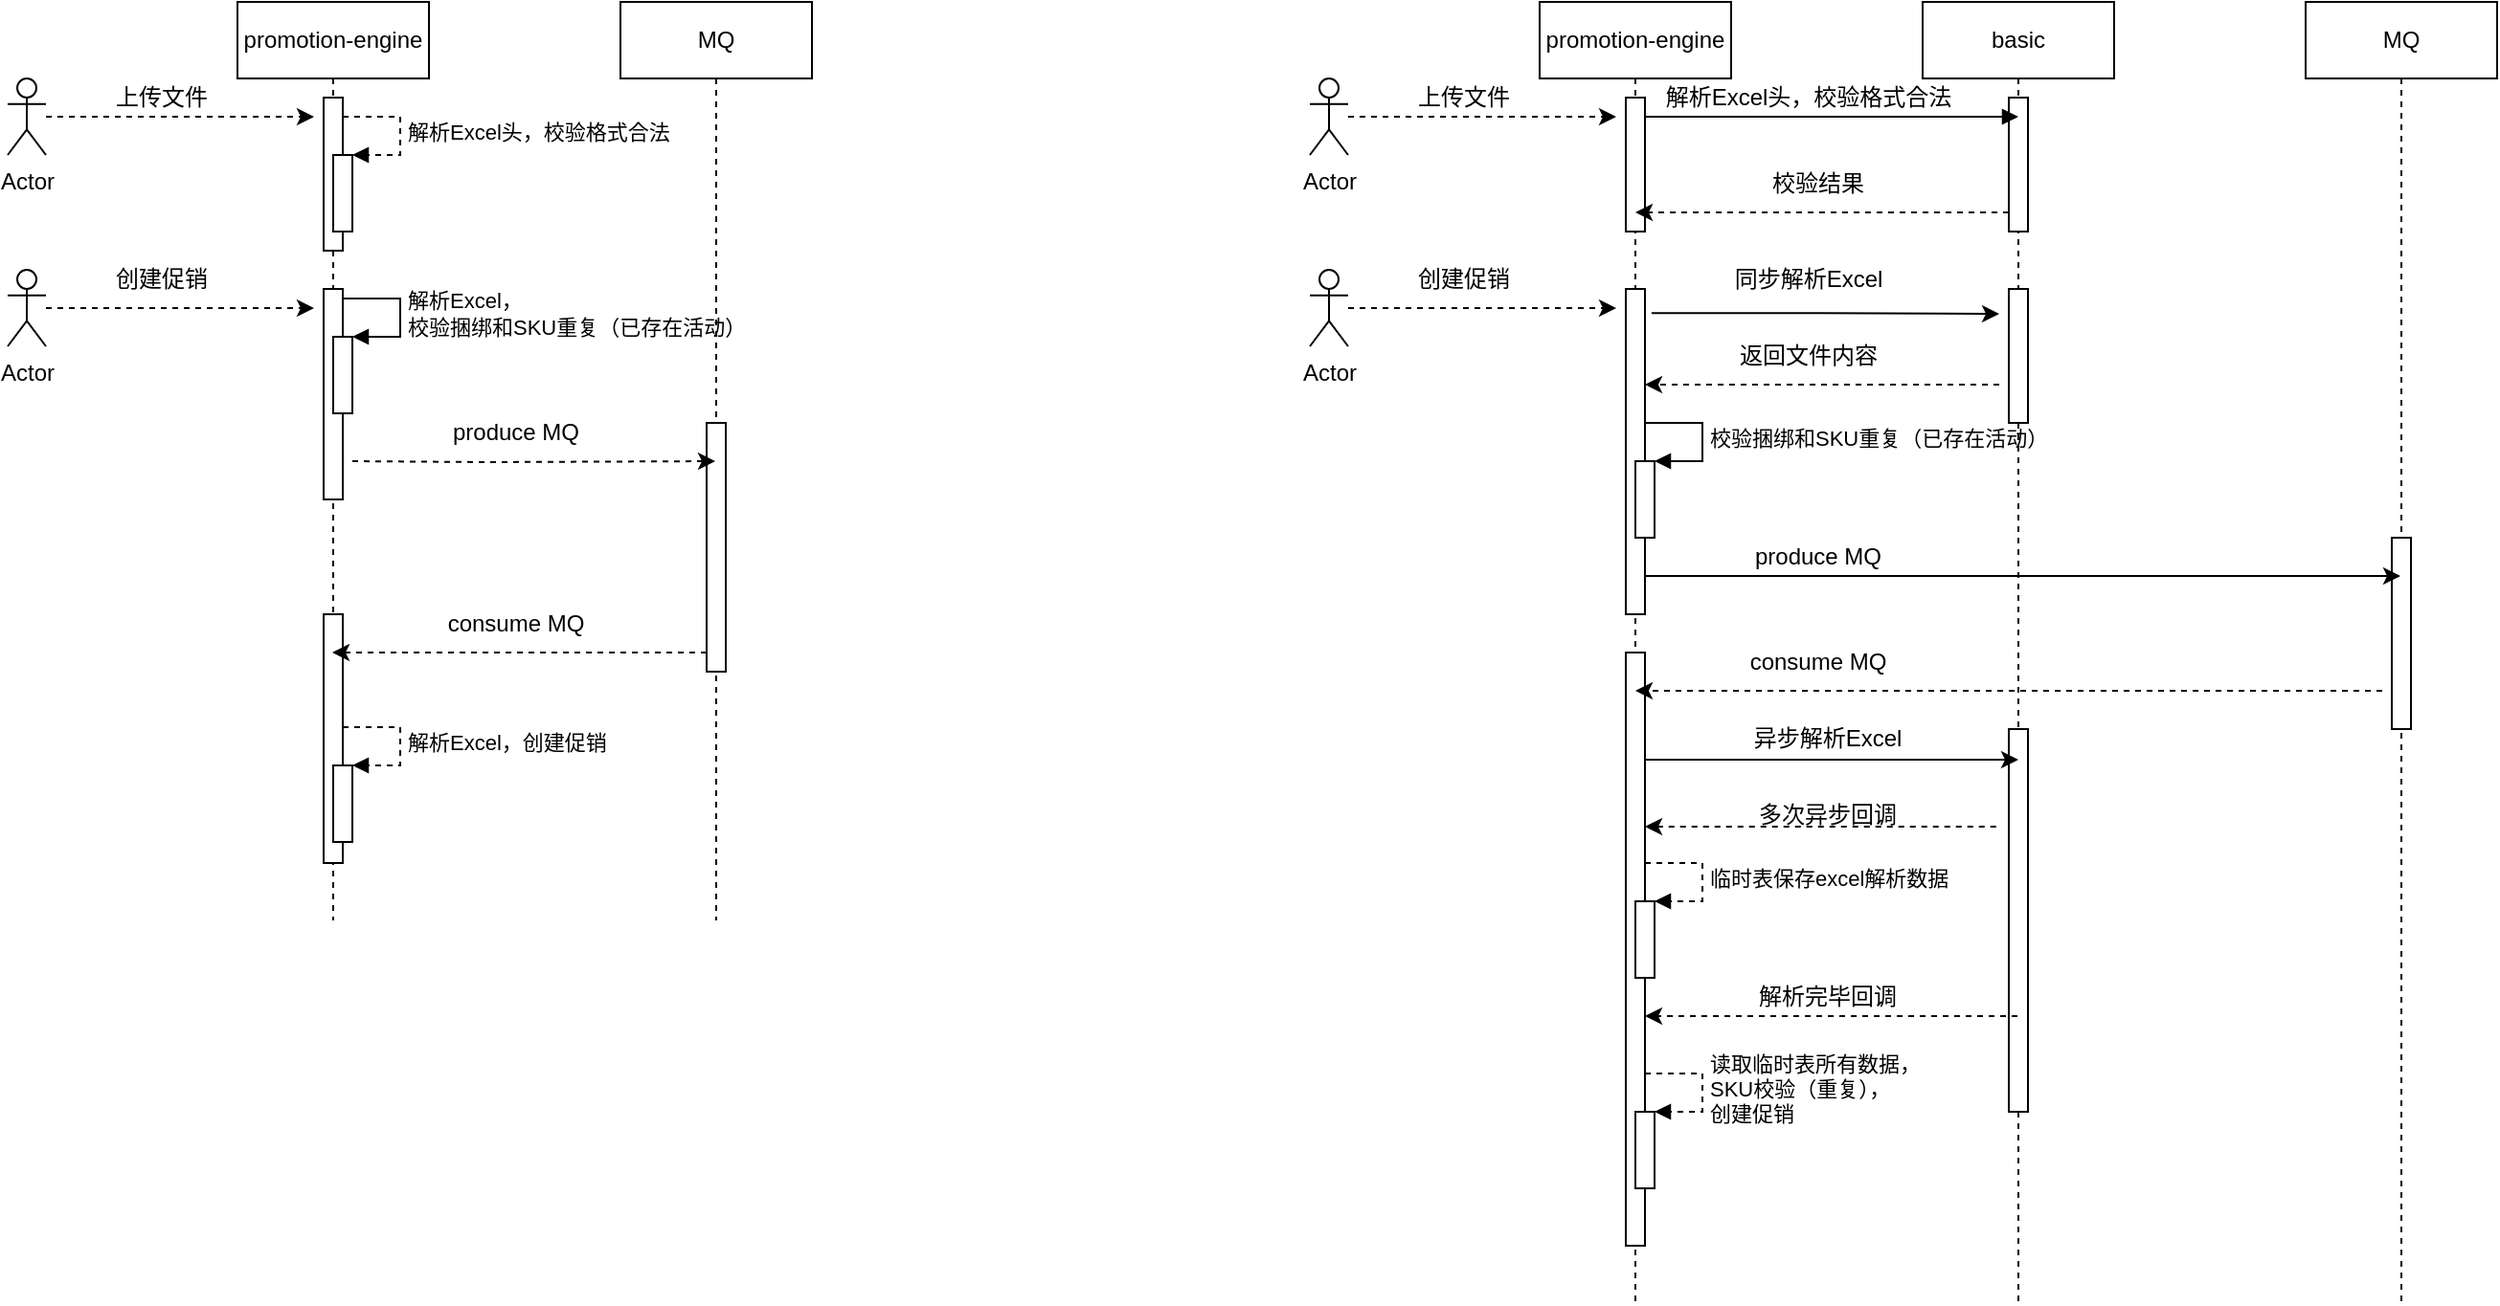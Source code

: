 <mxfile version="20.8.5" type="github">
  <diagram id="daWr7Y4OFURx9f-IC2Lk" name="第 1 页">
    <mxGraphModel dx="1830" dy="636" grid="1" gridSize="10" guides="1" tooltips="1" connect="1" arrows="1" fold="1" page="1" pageScale="1" pageWidth="827" pageHeight="1169" math="0" shadow="0">
      <root>
        <mxCell id="0" />
        <mxCell id="1" parent="0" />
        <mxCell id="nyJuiaISvNmFmO7uwHaw-2" value="promotion-engine" style="shape=umlLifeline;perimeter=lifelinePerimeter;whiteSpace=wrap;html=1;container=1;collapsible=0;recursiveResize=0;outlineConnect=0;" vertex="1" parent="1">
          <mxGeometry x="80" y="160" width="100" height="480" as="geometry" />
        </mxCell>
        <mxCell id="nyJuiaISvNmFmO7uwHaw-8" value="" style="html=1;points=[];perimeter=orthogonalPerimeter;" vertex="1" parent="nyJuiaISvNmFmO7uwHaw-2">
          <mxGeometry x="45" y="320" width="10" height="130" as="geometry" />
        </mxCell>
        <mxCell id="nyJuiaISvNmFmO7uwHaw-15" value="" style="html=1;points=[];perimeter=orthogonalPerimeter;" vertex="1" parent="nyJuiaISvNmFmO7uwHaw-2">
          <mxGeometry x="50" y="399" width="10" height="40" as="geometry" />
        </mxCell>
        <mxCell id="nyJuiaISvNmFmO7uwHaw-16" value="解析Excel，创建促销" style="edgeStyle=orthogonalEdgeStyle;html=1;align=left;spacingLeft=2;endArrow=block;rounded=0;entryX=1;entryY=0;dashed=1;" edge="1" target="nyJuiaISvNmFmO7uwHaw-15" parent="nyJuiaISvNmFmO7uwHaw-2">
          <mxGeometry relative="1" as="geometry">
            <mxPoint x="55" y="379" as="sourcePoint" />
            <Array as="points">
              <mxPoint x="85" y="379" />
            </Array>
          </mxGeometry>
        </mxCell>
        <mxCell id="nyJuiaISvNmFmO7uwHaw-18" value="" style="html=1;points=[];perimeter=orthogonalPerimeter;" vertex="1" parent="nyJuiaISvNmFmO7uwHaw-2">
          <mxGeometry x="45" y="50" width="10" height="80" as="geometry" />
        </mxCell>
        <mxCell id="nyJuiaISvNmFmO7uwHaw-21" value="" style="html=1;points=[];perimeter=orthogonalPerimeter;" vertex="1" parent="nyJuiaISvNmFmO7uwHaw-2">
          <mxGeometry x="50" y="80" width="10" height="40" as="geometry" />
        </mxCell>
        <mxCell id="nyJuiaISvNmFmO7uwHaw-22" value="解析Excel头，校验格式合法" style="edgeStyle=orthogonalEdgeStyle;html=1;align=left;spacingLeft=2;endArrow=block;rounded=0;entryX=1;entryY=0;dashed=1;" edge="1" parent="nyJuiaISvNmFmO7uwHaw-2" target="nyJuiaISvNmFmO7uwHaw-21">
          <mxGeometry relative="1" as="geometry">
            <mxPoint x="55" y="60" as="sourcePoint" />
            <Array as="points">
              <mxPoint x="85" y="60" />
            </Array>
          </mxGeometry>
        </mxCell>
        <mxCell id="nyJuiaISvNmFmO7uwHaw-30" value="" style="html=1;points=[];perimeter=orthogonalPerimeter;" vertex="1" parent="nyJuiaISvNmFmO7uwHaw-2">
          <mxGeometry x="45" y="150" width="10" height="110" as="geometry" />
        </mxCell>
        <mxCell id="nyJuiaISvNmFmO7uwHaw-3" value="" style="html=1;points=[];perimeter=orthogonalPerimeter;" vertex="1" parent="nyJuiaISvNmFmO7uwHaw-2">
          <mxGeometry x="50" y="175" width="10" height="40" as="geometry" />
        </mxCell>
        <mxCell id="nyJuiaISvNmFmO7uwHaw-4" value="解析Excel，&lt;br&gt;校验捆绑和SKU重复（已存在活动）" style="edgeStyle=orthogonalEdgeStyle;html=1;align=left;spacingLeft=2;endArrow=block;rounded=0;entryX=1;entryY=0;" edge="1" target="nyJuiaISvNmFmO7uwHaw-3" parent="nyJuiaISvNmFmO7uwHaw-2">
          <mxGeometry relative="1" as="geometry">
            <mxPoint x="55" y="155" as="sourcePoint" />
            <Array as="points">
              <mxPoint x="85" y="155" />
            </Array>
          </mxGeometry>
        </mxCell>
        <mxCell id="nyJuiaISvNmFmO7uwHaw-7" value="MQ" style="shape=umlLifeline;perimeter=lifelinePerimeter;whiteSpace=wrap;html=1;container=1;collapsible=0;recursiveResize=0;outlineConnect=0;" vertex="1" parent="1">
          <mxGeometry x="280" y="160" width="100" height="480" as="geometry" />
        </mxCell>
        <mxCell id="nyJuiaISvNmFmO7uwHaw-9" value="" style="html=1;points=[];perimeter=orthogonalPerimeter;" vertex="1" parent="nyJuiaISvNmFmO7uwHaw-7">
          <mxGeometry x="45" y="220" width="10" height="130" as="geometry" />
        </mxCell>
        <mxCell id="nyJuiaISvNmFmO7uwHaw-10" style="edgeStyle=orthogonalEdgeStyle;rounded=0;orthogonalLoop=1;jettySize=auto;html=1;dashed=1;" edge="1" parent="1" target="nyJuiaISvNmFmO7uwHaw-7">
          <mxGeometry relative="1" as="geometry">
            <mxPoint x="140" y="400" as="sourcePoint" />
            <mxPoint x="310" y="380" as="targetPoint" />
            <Array as="points" />
          </mxGeometry>
        </mxCell>
        <mxCell id="nyJuiaISvNmFmO7uwHaw-11" value="produce MQ" style="text;html=1;align=center;verticalAlign=middle;resizable=0;points=[];autosize=1;strokeColor=none;fillColor=none;" vertex="1" parent="1">
          <mxGeometry x="180" y="370" width="90" height="30" as="geometry" />
        </mxCell>
        <mxCell id="nyJuiaISvNmFmO7uwHaw-13" style="edgeStyle=orthogonalEdgeStyle;rounded=0;orthogonalLoop=1;jettySize=auto;html=1;dashed=1;" edge="1" parent="1" source="nyJuiaISvNmFmO7uwHaw-9">
          <mxGeometry relative="1" as="geometry">
            <mxPoint x="129.5" y="500" as="targetPoint" />
            <Array as="points">
              <mxPoint x="310" y="500" />
              <mxPoint x="310" y="500" />
            </Array>
          </mxGeometry>
        </mxCell>
        <mxCell id="nyJuiaISvNmFmO7uwHaw-14" value="consume&amp;nbsp;MQ" style="text;html=1;align=center;verticalAlign=middle;resizable=0;points=[];autosize=1;strokeColor=none;fillColor=none;" vertex="1" parent="1">
          <mxGeometry x="180" y="470" width="90" height="30" as="geometry" />
        </mxCell>
        <mxCell id="nyJuiaISvNmFmO7uwHaw-19" style="edgeStyle=orthogonalEdgeStyle;rounded=0;orthogonalLoop=1;jettySize=auto;html=1;dashed=1;" edge="1" parent="1" source="nyJuiaISvNmFmO7uwHaw-17">
          <mxGeometry relative="1" as="geometry">
            <mxPoint x="120" y="220" as="targetPoint" />
          </mxGeometry>
        </mxCell>
        <mxCell id="nyJuiaISvNmFmO7uwHaw-17" value="Actor" style="shape=umlActor;verticalLabelPosition=bottom;verticalAlign=top;html=1;" vertex="1" parent="1">
          <mxGeometry x="-40" y="200" width="20" height="40" as="geometry" />
        </mxCell>
        <mxCell id="nyJuiaISvNmFmO7uwHaw-23" value="上传文件" style="text;html=1;align=center;verticalAlign=middle;resizable=0;points=[];autosize=1;strokeColor=none;fillColor=none;" vertex="1" parent="1">
          <mxGeometry x="5" y="195" width="70" height="30" as="geometry" />
        </mxCell>
        <mxCell id="nyJuiaISvNmFmO7uwHaw-27" style="edgeStyle=orthogonalEdgeStyle;rounded=0;orthogonalLoop=1;jettySize=auto;html=1;dashed=1;" edge="1" parent="1" source="nyJuiaISvNmFmO7uwHaw-28">
          <mxGeometry relative="1" as="geometry">
            <mxPoint x="120" y="320" as="targetPoint" />
          </mxGeometry>
        </mxCell>
        <mxCell id="nyJuiaISvNmFmO7uwHaw-28" value="Actor" style="shape=umlActor;verticalLabelPosition=bottom;verticalAlign=top;html=1;" vertex="1" parent="1">
          <mxGeometry x="-40" y="300" width="20" height="40" as="geometry" />
        </mxCell>
        <mxCell id="nyJuiaISvNmFmO7uwHaw-29" value="创建促销" style="text;html=1;align=center;verticalAlign=middle;resizable=0;points=[];autosize=1;strokeColor=none;fillColor=none;" vertex="1" parent="1">
          <mxGeometry x="5" y="290" width="70" height="30" as="geometry" />
        </mxCell>
        <mxCell id="nyJuiaISvNmFmO7uwHaw-54" value="promotion-engine" style="shape=umlLifeline;perimeter=lifelinePerimeter;whiteSpace=wrap;html=1;container=1;collapsible=0;recursiveResize=0;outlineConnect=0;" vertex="1" parent="1">
          <mxGeometry x="760" y="160" width="100" height="680" as="geometry" />
        </mxCell>
        <mxCell id="nyJuiaISvNmFmO7uwHaw-55" value="" style="html=1;points=[];perimeter=orthogonalPerimeter;" vertex="1" parent="nyJuiaISvNmFmO7uwHaw-54">
          <mxGeometry x="45" y="340" width="10" height="310" as="geometry" />
        </mxCell>
        <mxCell id="nyJuiaISvNmFmO7uwHaw-56" value="" style="html=1;points=[];perimeter=orthogonalPerimeter;" vertex="1" parent="nyJuiaISvNmFmO7uwHaw-54">
          <mxGeometry x="50" y="470" width="10" height="40" as="geometry" />
        </mxCell>
        <mxCell id="nyJuiaISvNmFmO7uwHaw-57" value="临时表保存excel解析数据" style="edgeStyle=orthogonalEdgeStyle;html=1;align=left;spacingLeft=2;endArrow=block;rounded=0;entryX=1;entryY=0;dashed=1;" edge="1" parent="nyJuiaISvNmFmO7uwHaw-54" target="nyJuiaISvNmFmO7uwHaw-56">
          <mxGeometry x="0.013" relative="1" as="geometry">
            <mxPoint x="55" y="450" as="sourcePoint" />
            <Array as="points">
              <mxPoint x="85" y="450" />
            </Array>
            <mxPoint as="offset" />
          </mxGeometry>
        </mxCell>
        <mxCell id="nyJuiaISvNmFmO7uwHaw-58" value="" style="html=1;points=[];perimeter=orthogonalPerimeter;" vertex="1" parent="nyJuiaISvNmFmO7uwHaw-54">
          <mxGeometry x="45" y="50" width="10" height="70" as="geometry" />
        </mxCell>
        <mxCell id="nyJuiaISvNmFmO7uwHaw-61" value="" style="html=1;points=[];perimeter=orthogonalPerimeter;" vertex="1" parent="nyJuiaISvNmFmO7uwHaw-54">
          <mxGeometry x="45" y="150" width="10" height="170" as="geometry" />
        </mxCell>
        <mxCell id="nyJuiaISvNmFmO7uwHaw-62" value="" style="html=1;points=[];perimeter=orthogonalPerimeter;" vertex="1" parent="nyJuiaISvNmFmO7uwHaw-54">
          <mxGeometry x="50" y="240" width="10" height="40" as="geometry" />
        </mxCell>
        <mxCell id="nyJuiaISvNmFmO7uwHaw-63" value="校验捆绑和SKU重复（已存在活动）" style="edgeStyle=orthogonalEdgeStyle;html=1;align=left;spacingLeft=2;endArrow=block;rounded=0;entryX=1;entryY=0;" edge="1" parent="nyJuiaISvNmFmO7uwHaw-54" target="nyJuiaISvNmFmO7uwHaw-62">
          <mxGeometry relative="1" as="geometry">
            <mxPoint x="55" y="220" as="sourcePoint" />
            <Array as="points">
              <mxPoint x="85" y="220" />
            </Array>
          </mxGeometry>
        </mxCell>
        <mxCell id="nyJuiaISvNmFmO7uwHaw-103" value="" style="html=1;points=[];perimeter=orthogonalPerimeter;" vertex="1" parent="nyJuiaISvNmFmO7uwHaw-54">
          <mxGeometry x="50" y="580" width="10" height="40" as="geometry" />
        </mxCell>
        <mxCell id="nyJuiaISvNmFmO7uwHaw-104" value="读取临时表所有数据，&lt;br&gt;SKU校验（重复），&lt;br&gt;创建促销" style="edgeStyle=orthogonalEdgeStyle;html=1;align=left;spacingLeft=2;endArrow=block;rounded=0;entryX=1;entryY=0;dashed=1;" edge="1" parent="nyJuiaISvNmFmO7uwHaw-54" target="nyJuiaISvNmFmO7uwHaw-103">
          <mxGeometry relative="1" as="geometry">
            <mxPoint x="55" y="560" as="sourcePoint" />
            <Array as="points">
              <mxPoint x="85" y="560" />
            </Array>
          </mxGeometry>
        </mxCell>
        <mxCell id="nyJuiaISvNmFmO7uwHaw-64" value="basic" style="shape=umlLifeline;perimeter=lifelinePerimeter;whiteSpace=wrap;html=1;container=1;collapsible=0;recursiveResize=0;outlineConnect=0;" vertex="1" parent="1">
          <mxGeometry x="960" y="160" width="100" height="680" as="geometry" />
        </mxCell>
        <mxCell id="nyJuiaISvNmFmO7uwHaw-65" value="" style="html=1;points=[];perimeter=orthogonalPerimeter;" vertex="1" parent="nyJuiaISvNmFmO7uwHaw-64">
          <mxGeometry x="45" y="150" width="10" height="70" as="geometry" />
        </mxCell>
        <mxCell id="nyJuiaISvNmFmO7uwHaw-76" value="" style="html=1;points=[];perimeter=orthogonalPerimeter;" vertex="1" parent="nyJuiaISvNmFmO7uwHaw-64">
          <mxGeometry x="45" y="50" width="10" height="70" as="geometry" />
        </mxCell>
        <mxCell id="nyJuiaISvNmFmO7uwHaw-93" value="" style="html=1;points=[];perimeter=orthogonalPerimeter;" vertex="1" parent="nyJuiaISvNmFmO7uwHaw-64">
          <mxGeometry x="45" y="380" width="10" height="200" as="geometry" />
        </mxCell>
        <mxCell id="nyJuiaISvNmFmO7uwHaw-70" style="edgeStyle=orthogonalEdgeStyle;rounded=0;orthogonalLoop=1;jettySize=auto;html=1;dashed=1;" edge="1" parent="1" source="nyJuiaISvNmFmO7uwHaw-71">
          <mxGeometry relative="1" as="geometry">
            <mxPoint x="800" y="220" as="targetPoint" />
          </mxGeometry>
        </mxCell>
        <mxCell id="nyJuiaISvNmFmO7uwHaw-71" value="Actor" style="shape=umlActor;verticalLabelPosition=bottom;verticalAlign=top;html=1;" vertex="1" parent="1">
          <mxGeometry x="640" y="200" width="20" height="40" as="geometry" />
        </mxCell>
        <mxCell id="nyJuiaISvNmFmO7uwHaw-72" value="上传文件" style="text;html=1;align=center;verticalAlign=middle;resizable=0;points=[];autosize=1;strokeColor=none;fillColor=none;" vertex="1" parent="1">
          <mxGeometry x="685" y="195" width="70" height="30" as="geometry" />
        </mxCell>
        <mxCell id="nyJuiaISvNmFmO7uwHaw-73" style="edgeStyle=orthogonalEdgeStyle;rounded=0;orthogonalLoop=1;jettySize=auto;html=1;dashed=1;" edge="1" parent="1" source="nyJuiaISvNmFmO7uwHaw-74">
          <mxGeometry relative="1" as="geometry">
            <mxPoint x="800" y="320" as="targetPoint" />
          </mxGeometry>
        </mxCell>
        <mxCell id="nyJuiaISvNmFmO7uwHaw-74" value="Actor" style="shape=umlActor;verticalLabelPosition=bottom;verticalAlign=top;html=1;" vertex="1" parent="1">
          <mxGeometry x="640" y="300" width="20" height="40" as="geometry" />
        </mxCell>
        <mxCell id="nyJuiaISvNmFmO7uwHaw-75" value="创建促销" style="text;html=1;align=center;verticalAlign=middle;resizable=0;points=[];autosize=1;strokeColor=none;fillColor=none;" vertex="1" parent="1">
          <mxGeometry x="685" y="290" width="70" height="30" as="geometry" />
        </mxCell>
        <mxCell id="nyJuiaISvNmFmO7uwHaw-77" value="" style="edgeStyle=orthogonalEdgeStyle;html=1;align=left;spacingLeft=2;endArrow=block;rounded=0;entryX=0.5;entryY=0.125;entryDx=0;entryDy=0;entryPerimeter=0;" edge="1" parent="1">
          <mxGeometry relative="1" as="geometry">
            <mxPoint x="815" y="220" as="sourcePoint" />
            <Array as="points" />
            <mxPoint x="1010" y="220" as="targetPoint" />
          </mxGeometry>
        </mxCell>
        <mxCell id="nyJuiaISvNmFmO7uwHaw-78" style="edgeStyle=orthogonalEdgeStyle;rounded=0;orthogonalLoop=1;jettySize=auto;html=1;entryX=0.5;entryY=0.857;entryDx=0;entryDy=0;entryPerimeter=0;dashed=1;" edge="1" parent="1" source="nyJuiaISvNmFmO7uwHaw-76" target="nyJuiaISvNmFmO7uwHaw-58">
          <mxGeometry relative="1" as="geometry">
            <Array as="points">
              <mxPoint x="990" y="270" />
              <mxPoint x="990" y="270" />
            </Array>
          </mxGeometry>
        </mxCell>
        <mxCell id="nyJuiaISvNmFmO7uwHaw-79" value="解析Excel头，校验格式合法" style="text;html=1;align=center;verticalAlign=middle;resizable=0;points=[];autosize=1;strokeColor=none;fillColor=none;" vertex="1" parent="1">
          <mxGeometry x="815" y="195" width="170" height="30" as="geometry" />
        </mxCell>
        <mxCell id="nyJuiaISvNmFmO7uwHaw-80" value="校验结果" style="text;html=1;align=center;verticalAlign=middle;resizable=0;points=[];autosize=1;strokeColor=none;fillColor=none;" vertex="1" parent="1">
          <mxGeometry x="870" y="240" width="70" height="30" as="geometry" />
        </mxCell>
        <mxCell id="nyJuiaISvNmFmO7uwHaw-82" style="edgeStyle=orthogonalEdgeStyle;rounded=0;orthogonalLoop=1;jettySize=auto;html=1;exitX=1.344;exitY=0.074;exitDx=0;exitDy=0;exitPerimeter=0;" edge="1" parent="1" source="nyJuiaISvNmFmO7uwHaw-61">
          <mxGeometry relative="1" as="geometry">
            <mxPoint x="1000" y="323" as="targetPoint" />
            <Array as="points" />
          </mxGeometry>
        </mxCell>
        <mxCell id="nyJuiaISvNmFmO7uwHaw-83" value="同步解析Excel" style="text;html=1;align=center;verticalAlign=middle;resizable=0;points=[];autosize=1;strokeColor=none;fillColor=none;" vertex="1" parent="1">
          <mxGeometry x="850" y="290" width="100" height="30" as="geometry" />
        </mxCell>
        <mxCell id="nyJuiaISvNmFmO7uwHaw-84" style="edgeStyle=orthogonalEdgeStyle;rounded=0;orthogonalLoop=1;jettySize=auto;html=1;entryX=0.5;entryY=0.857;entryDx=0;entryDy=0;entryPerimeter=0;dashed=1;" edge="1" parent="1">
          <mxGeometry relative="1" as="geometry">
            <mxPoint x="1000" y="360" as="sourcePoint" />
            <mxPoint x="815" y="360" as="targetPoint" />
            <Array as="points">
              <mxPoint x="995" y="360.01" />
              <mxPoint x="995" y="360.01" />
            </Array>
          </mxGeometry>
        </mxCell>
        <mxCell id="nyJuiaISvNmFmO7uwHaw-85" value="返回文件内容" style="text;html=1;align=center;verticalAlign=middle;resizable=0;points=[];autosize=1;strokeColor=none;fillColor=none;" vertex="1" parent="1">
          <mxGeometry x="850" y="330" width="100" height="30" as="geometry" />
        </mxCell>
        <mxCell id="nyJuiaISvNmFmO7uwHaw-86" value="MQ" style="shape=umlLifeline;perimeter=lifelinePerimeter;whiteSpace=wrap;html=1;container=1;collapsible=0;recursiveResize=0;outlineConnect=0;" vertex="1" parent="1">
          <mxGeometry x="1160" y="160" width="100" height="680" as="geometry" />
        </mxCell>
        <mxCell id="nyJuiaISvNmFmO7uwHaw-87" value="" style="html=1;points=[];perimeter=orthogonalPerimeter;" vertex="1" parent="nyJuiaISvNmFmO7uwHaw-86">
          <mxGeometry x="45" y="280" width="10" height="100" as="geometry" />
        </mxCell>
        <mxCell id="nyJuiaISvNmFmO7uwHaw-89" style="edgeStyle=orthogonalEdgeStyle;rounded=0;orthogonalLoop=1;jettySize=auto;html=1;" edge="1" parent="1" source="nyJuiaISvNmFmO7uwHaw-61" target="nyJuiaISvNmFmO7uwHaw-86">
          <mxGeometry relative="1" as="geometry">
            <Array as="points">
              <mxPoint x="1150" y="460" />
              <mxPoint x="1150" y="460" />
            </Array>
          </mxGeometry>
        </mxCell>
        <mxCell id="nyJuiaISvNmFmO7uwHaw-90" value="produce&amp;nbsp;MQ" style="text;html=1;align=center;verticalAlign=middle;resizable=0;points=[];autosize=1;strokeColor=none;fillColor=none;" vertex="1" parent="1">
          <mxGeometry x="860" y="435" width="90" height="30" as="geometry" />
        </mxCell>
        <mxCell id="nyJuiaISvNmFmO7uwHaw-91" style="edgeStyle=orthogonalEdgeStyle;rounded=0;orthogonalLoop=1;jettySize=auto;html=1;dashed=1;" edge="1" parent="1" target="nyJuiaISvNmFmO7uwHaw-54">
          <mxGeometry relative="1" as="geometry">
            <mxPoint x="1200" y="520" as="sourcePoint" />
            <mxPoint x="960" y="510" as="targetPoint" />
            <Array as="points">
              <mxPoint x="930" y="520" />
              <mxPoint x="930" y="520" />
            </Array>
          </mxGeometry>
        </mxCell>
        <mxCell id="nyJuiaISvNmFmO7uwHaw-92" value="consume&amp;nbsp;MQ" style="text;html=1;align=center;verticalAlign=middle;resizable=0;points=[];autosize=1;strokeColor=none;fillColor=none;" vertex="1" parent="1">
          <mxGeometry x="860" y="490" width="90" height="30" as="geometry" />
        </mxCell>
        <mxCell id="nyJuiaISvNmFmO7uwHaw-94" style="edgeStyle=orthogonalEdgeStyle;rounded=0;orthogonalLoop=1;jettySize=auto;html=1;entryX=0.5;entryY=0.286;entryDx=0;entryDy=0;entryPerimeter=0;" edge="1" parent="1">
          <mxGeometry relative="1" as="geometry">
            <mxPoint x="815" y="556" as="sourcePoint" />
            <mxPoint x="1010" y="556.02" as="targetPoint" />
            <Array as="points">
              <mxPoint x="840" y="556" />
              <mxPoint x="840" y="556" />
            </Array>
          </mxGeometry>
        </mxCell>
        <mxCell id="nyJuiaISvNmFmO7uwHaw-95" style="edgeStyle=orthogonalEdgeStyle;rounded=0;orthogonalLoop=1;jettySize=auto;html=1;startArrow=classic;startFill=1;endArrow=none;endFill=0;dashed=1;" edge="1" parent="1">
          <mxGeometry relative="1" as="geometry">
            <mxPoint x="815" y="591" as="sourcePoint" />
            <mxPoint x="1000" y="591" as="targetPoint" />
            <Array as="points">
              <mxPoint x="840" y="591" />
              <mxPoint x="840" y="591" />
            </Array>
          </mxGeometry>
        </mxCell>
        <mxCell id="nyJuiaISvNmFmO7uwHaw-96" value="异步解析Excel" style="text;html=1;align=center;verticalAlign=middle;resizable=0;points=[];autosize=1;strokeColor=none;fillColor=none;" vertex="1" parent="1">
          <mxGeometry x="860" y="530" width="100" height="30" as="geometry" />
        </mxCell>
        <mxCell id="nyJuiaISvNmFmO7uwHaw-97" value="多次异步回调" style="text;html=1;align=center;verticalAlign=middle;resizable=0;points=[];autosize=1;strokeColor=none;fillColor=none;" vertex="1" parent="1">
          <mxGeometry x="860" y="570" width="100" height="30" as="geometry" />
        </mxCell>
        <mxCell id="nyJuiaISvNmFmO7uwHaw-98" style="edgeStyle=orthogonalEdgeStyle;rounded=0;orthogonalLoop=1;jettySize=auto;html=1;dashed=1;" edge="1" parent="1" source="nyJuiaISvNmFmO7uwHaw-64">
          <mxGeometry relative="1" as="geometry">
            <mxPoint x="984" y="690" as="sourcePoint" />
            <mxPoint x="815" y="690" as="targetPoint" />
            <Array as="points">
              <mxPoint x="970" y="690" />
              <mxPoint x="970" y="690" />
            </Array>
          </mxGeometry>
        </mxCell>
        <mxCell id="nyJuiaISvNmFmO7uwHaw-100" value="解析完毕回调" style="text;html=1;align=center;verticalAlign=middle;resizable=0;points=[];autosize=1;strokeColor=none;fillColor=none;" vertex="1" parent="1">
          <mxGeometry x="860" y="665" width="100" height="30" as="geometry" />
        </mxCell>
      </root>
    </mxGraphModel>
  </diagram>
</mxfile>
